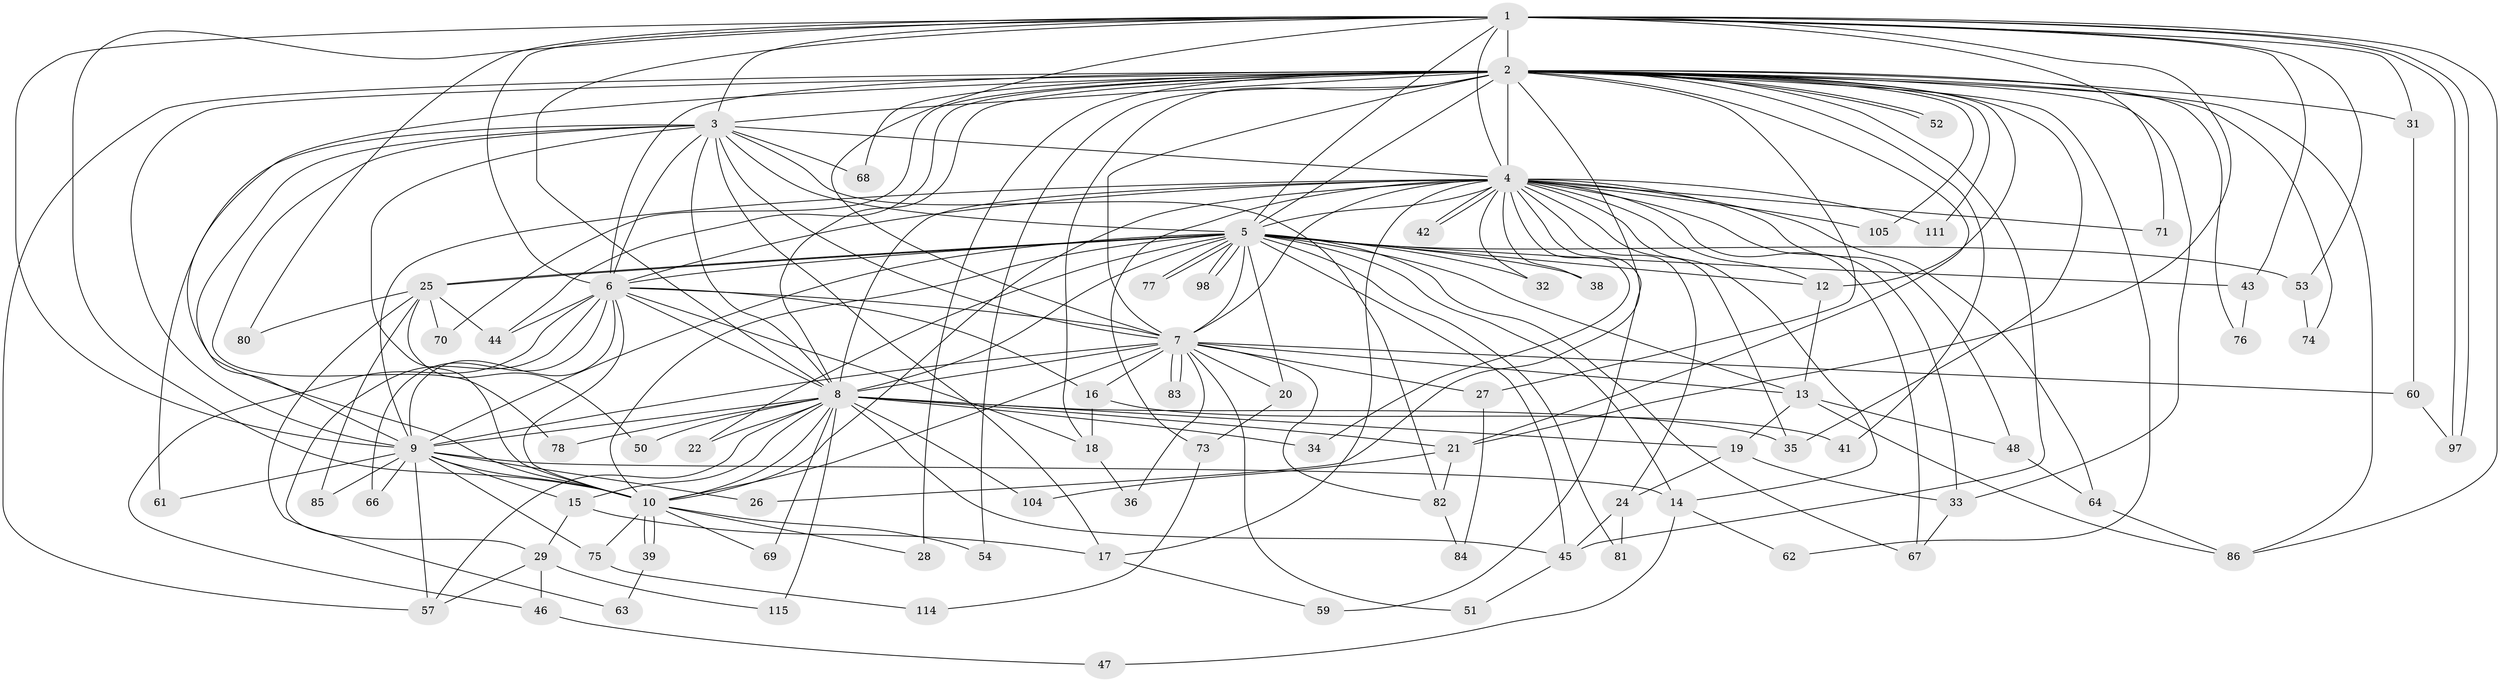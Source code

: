 // original degree distribution, {21: 0.008620689655172414, 35: 0.008620689655172414, 14: 0.008620689655172414, 32: 0.008620689655172414, 29: 0.008620689655172414, 17: 0.008620689655172414, 19: 0.008620689655172414, 22: 0.008620689655172414, 18: 0.008620689655172414, 15: 0.008620689655172414, 6: 0.017241379310344827, 4: 0.07758620689655173, 5: 0.034482758620689655, 3: 0.23275862068965517, 2: 0.5344827586206896, 11: 0.008620689655172414, 8: 0.008620689655172414}
// Generated by graph-tools (version 1.1) at 2025/17/03/04/25 18:17:53]
// undirected, 81 vertices, 205 edges
graph export_dot {
graph [start="1"]
  node [color=gray90,style=filled];
  1;
  2 [super="+23+79+87+94+100+101+108+88+40+58"];
  3;
  4;
  5;
  6;
  7;
  8;
  9 [super="+65+30+99+11"];
  10;
  12 [super="+116"];
  13;
  14;
  15 [super="+92"];
  16;
  17;
  18 [super="+113"];
  19;
  20;
  21 [super="+37"];
  22;
  24 [super="+93"];
  25;
  26;
  27;
  28;
  29;
  31 [super="+55"];
  32;
  33 [super="+89"];
  34;
  35 [super="+90"];
  36;
  38 [super="+49"];
  39;
  41;
  42;
  43;
  44 [super="+72"];
  45 [super="+91"];
  46;
  47;
  48;
  50;
  51;
  52;
  53;
  54;
  57 [super="+96"];
  59;
  60;
  61;
  62;
  63;
  64;
  66;
  67;
  68;
  69;
  70;
  71;
  73;
  74;
  75;
  76;
  77;
  78;
  80;
  81;
  82 [super="+107"];
  83;
  84;
  85;
  86 [super="+106"];
  97 [super="+110"];
  98;
  104;
  105;
  111;
  114;
  115;
  1 -- 2 [weight=4];
  1 -- 3;
  1 -- 4;
  1 -- 5;
  1 -- 6;
  1 -- 7;
  1 -- 8;
  1 -- 9;
  1 -- 10;
  1 -- 31;
  1 -- 43;
  1 -- 53;
  1 -- 71;
  1 -- 80;
  1 -- 86;
  1 -- 97;
  1 -- 97;
  1 -- 21;
  2 -- 3;
  2 -- 4 [weight=3];
  2 -- 5 [weight=2];
  2 -- 6 [weight=2];
  2 -- 7;
  2 -- 8;
  2 -- 9 [weight=2];
  2 -- 10;
  2 -- 18;
  2 -- 21 [weight=2];
  2 -- 26;
  2 -- 27;
  2 -- 41;
  2 -- 45;
  2 -- 52;
  2 -- 52;
  2 -- 54;
  2 -- 62;
  2 -- 68;
  2 -- 70;
  2 -- 76;
  2 -- 35;
  2 -- 105;
  2 -- 74;
  2 -- 44;
  2 -- 111;
  2 -- 57;
  2 -- 28;
  2 -- 31 [weight=2];
  2 -- 86;
  2 -- 33;
  2 -- 12;
  3 -- 4;
  3 -- 5;
  3 -- 6;
  3 -- 7;
  3 -- 8;
  3 -- 9;
  3 -- 10;
  3 -- 17;
  3 -- 61;
  3 -- 68;
  3 -- 78;
  3 -- 82;
  4 -- 5;
  4 -- 6;
  4 -- 7;
  4 -- 8;
  4 -- 9 [weight=2];
  4 -- 10;
  4 -- 12;
  4 -- 14;
  4 -- 17;
  4 -- 24;
  4 -- 32;
  4 -- 33;
  4 -- 34;
  4 -- 35;
  4 -- 38 [weight=2];
  4 -- 42;
  4 -- 42;
  4 -- 48;
  4 -- 59;
  4 -- 64;
  4 -- 67;
  4 -- 71;
  4 -- 73;
  4 -- 105;
  4 -- 111;
  5 -- 6;
  5 -- 7;
  5 -- 8;
  5 -- 9 [weight=2];
  5 -- 10;
  5 -- 12;
  5 -- 13;
  5 -- 14;
  5 -- 20;
  5 -- 22;
  5 -- 25;
  5 -- 25;
  5 -- 32;
  5 -- 38;
  5 -- 43;
  5 -- 53;
  5 -- 67;
  5 -- 77;
  5 -- 77;
  5 -- 81;
  5 -- 98;
  5 -- 98;
  5 -- 45;
  6 -- 7;
  6 -- 8;
  6 -- 9 [weight=2];
  6 -- 10;
  6 -- 16;
  6 -- 18;
  6 -- 29;
  6 -- 44;
  6 -- 46;
  6 -- 66;
  7 -- 8;
  7 -- 9;
  7 -- 10;
  7 -- 13;
  7 -- 16;
  7 -- 20;
  7 -- 27;
  7 -- 36;
  7 -- 51;
  7 -- 60;
  7 -- 82;
  7 -- 83;
  7 -- 83;
  8 -- 9;
  8 -- 10;
  8 -- 15;
  8 -- 19;
  8 -- 21;
  8 -- 22;
  8 -- 34;
  8 -- 45;
  8 -- 50;
  8 -- 57;
  8 -- 69;
  8 -- 78;
  8 -- 104;
  8 -- 115;
  8 -- 35;
  9 -- 10;
  9 -- 15;
  9 -- 26;
  9 -- 61;
  9 -- 75;
  9 -- 57;
  9 -- 66;
  9 -- 85;
  9 -- 14;
  10 -- 28;
  10 -- 39;
  10 -- 39;
  10 -- 54;
  10 -- 69;
  10 -- 75;
  12 -- 13;
  13 -- 19;
  13 -- 48;
  13 -- 86;
  14 -- 47;
  14 -- 62;
  15 -- 29;
  15 -- 17;
  16 -- 41;
  16 -- 18;
  17 -- 59;
  18 -- 36;
  19 -- 24;
  19 -- 33;
  20 -- 73;
  21 -- 82;
  21 -- 104;
  24 -- 81;
  24 -- 45;
  25 -- 50;
  25 -- 63;
  25 -- 70;
  25 -- 80;
  25 -- 85;
  25 -- 44;
  27 -- 84;
  29 -- 46;
  29 -- 115;
  29 -- 57;
  31 -- 60;
  33 -- 67;
  39 -- 63;
  43 -- 76;
  45 -- 51;
  46 -- 47;
  48 -- 64;
  53 -- 74;
  60 -- 97;
  64 -- 86;
  73 -- 114;
  75 -- 114;
  82 -- 84;
}
